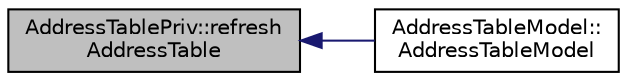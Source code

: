 digraph "AddressTablePriv::refreshAddressTable"
{
  edge [fontname="Helvetica",fontsize="10",labelfontname="Helvetica",labelfontsize="10"];
  node [fontname="Helvetica",fontsize="10",shape=record];
  rankdir="LR";
  Node32 [label="AddressTablePriv::refresh\lAddressTable",height=0.2,width=0.4,color="black", fillcolor="grey75", style="filled", fontcolor="black"];
  Node32 -> Node33 [dir="back",color="midnightblue",fontsize="10",style="solid",fontname="Helvetica"];
  Node33 [label="AddressTableModel::\lAddressTableModel",height=0.2,width=0.4,color="black", fillcolor="white", style="filled",URL="$d9/ded/class_address_table_model.html#a273787011f7e387cc68b8282539fb9ef"];
}
